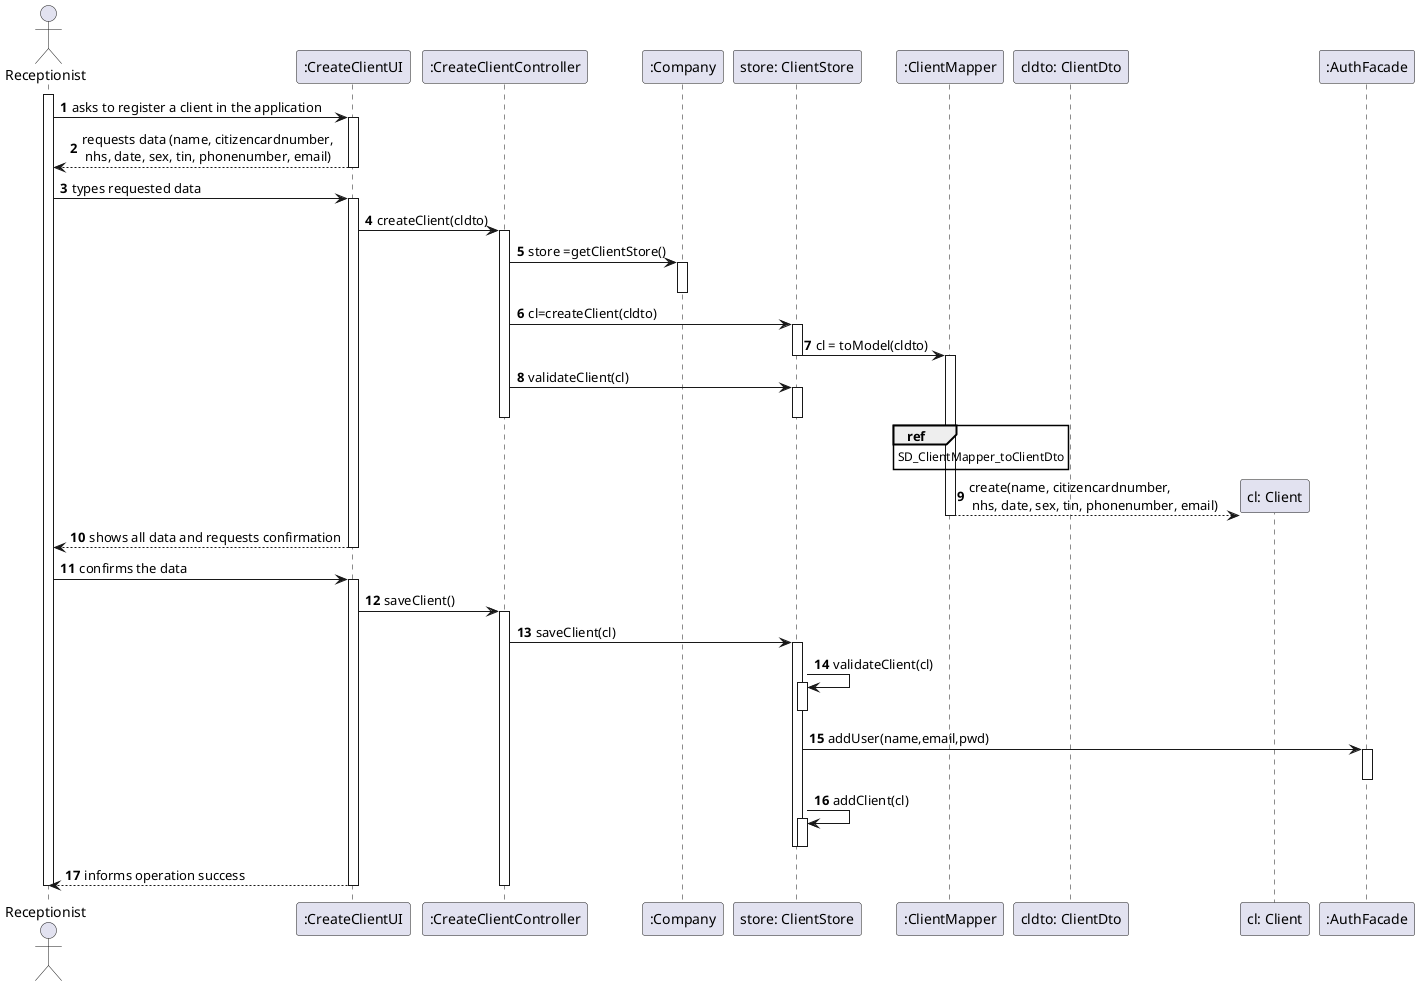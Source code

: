 @startuml
autonumber
'hide footbox
actor "Receptionist" as REP

participant ":CreateClientUI" as UI
participant ":CreateClientController" as CTRL
participant ":Company" as COMP
participant "store: ClientStore" as CS
participant ":ClientMapper" as CM
participant "cldto: ClientDto" as CDTO
participant "cl: Client" as CL
participant ":AuthFacade" as AF

activate REP
REP -> UI : asks to register a client in the application
activate UI
UI --> REP : requests data (name, citizencardnumber,\n nhs, date, sex, tin, phonenumber, email)
deactivate UI

REP -> UI : types requested data
activate UI

UI -> CTRL : createClient(cldto)
activate CTRL

CTRL -> COMP : store =getClientStore()
activate COMP
deactivate COMP

CTRL -> CS : cl=createClient(cldto)
activate CS

CS -> CM : cl = toModel(cldto)
deactivate CS
activate CM



CTRL -> CS : validateClient(cl)
activate CS
deactivate CS
deactivate CTRL


ref over CM
  SD_ClientMapper_toClientDto
end ref

CM --> CL** : create(name, citizencardnumber,\n nhs, date, sex, tin, phonenumber, email)
deactivate CM
deactivate CS


UI --> REP : shows all data and requests confirmation
deactivate COMP
deactivate UI

REP -> UI : confirms the data
activate UI
UI -> CTRL : saveClient()
activate CTRL

CTRL -> CS : saveClient(cl)
activate CS

CS -> CS: validateClient(cl)
activate CS
deactivate CS

CS -> AF: addUser(name,email,pwd)
activate AF
deactivate AF

CS -> CS: addClient(cl)
activate CS
deactivate CS
deactivate CS

UI --> REP : informs operation success
deactivate COMP
deactivate CTRL
deactivate UI

deactivate REP

@enduml